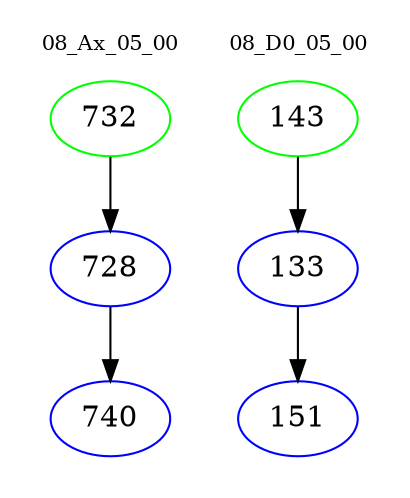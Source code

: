 digraph{
subgraph cluster_0 {
color = white
label = "08_Ax_05_00";
fontsize=10;
T0_732 [label="732", color="green"]
T0_732 -> T0_728 [color="black"]
T0_728 [label="728", color="blue"]
T0_728 -> T0_740 [color="black"]
T0_740 [label="740", color="blue"]
}
subgraph cluster_1 {
color = white
label = "08_D0_05_00";
fontsize=10;
T1_143 [label="143", color="green"]
T1_143 -> T1_133 [color="black"]
T1_133 [label="133", color="blue"]
T1_133 -> T1_151 [color="black"]
T1_151 [label="151", color="blue"]
}
}
